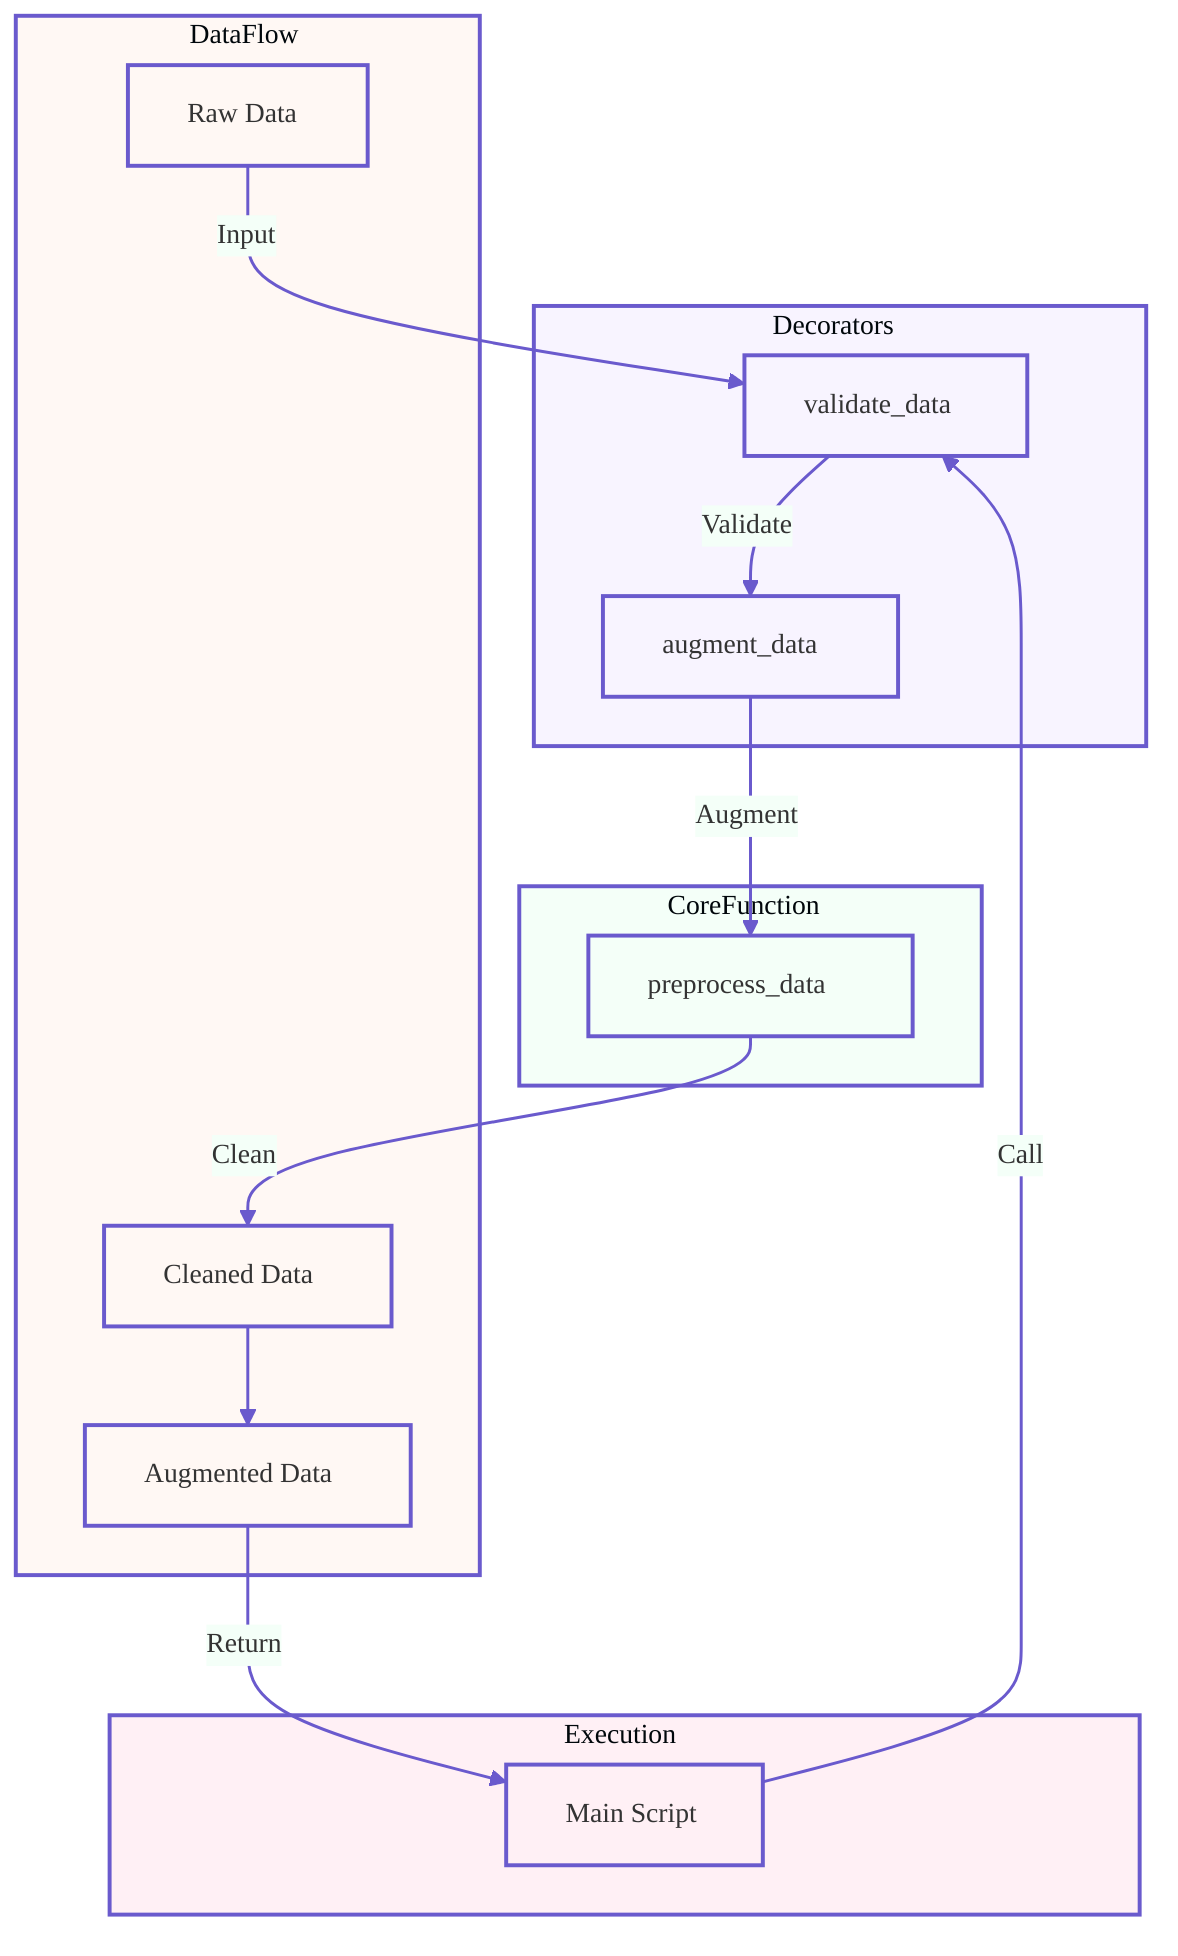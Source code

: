 %%{init: {'theme': 'base', 'themeVariables': { 
    'primaryColor': '#f8f4ff', 
    'secondaryColor': '#f4fff8', 
    'tertiaryColor': '#fff8f4', 
    'mainBkg': '#ffffff', 
    'nodeBorder': '#6a5acd', 
    'clusterBkg': '#fafafa', 
    'clusterBorder': '#6a5acd', 
    'lineColor': '#6a5acd', 
    'fontFamily': 'Helvetica, Arial, sans-serif', 
    'fontSize': '14px' 
}}}%%

flowchart TB
    subgraph Decorators
        style Decorators fill:#f8f4ff,stroke:#6a5acd,stroke-width:2px
        VD["validate_data"]
        AD["augment_data"]
    end

    subgraph CoreFunction
        style CoreFunction fill:#f4fff8,stroke:#6a5acd,stroke-width:2px
        PD["preprocess_data"]
    end

    subgraph DataFlow
        style DataFlow fill:#fff8f4,stroke:#6a5acd,stroke-width:2px
        RD["Raw Data"]
        VD -->|"Validate"| AD
        AD -->|"Augment"| PD
        PD -->|"Clean"| CD["Cleaned Data"]
        CD --> AUD["Augmented Data"]
    end

    subgraph Execution
        style Execution fill:#fff0f5,stroke:#6a5acd,stroke-width:2px
        MS["Main Script"]
        MS -->|"Call"| VD
        AUD -->|"Return"| MS
    end

    RD -->|"Input"| VD
    
    classDef decorator fill:#f8f4ff,stroke:#6a5acd,stroke-width:2px
    classDef core fill:#f4fff8,stroke:#6a5acd,stroke-width:2px
    classDef data fill:#fff8f4,stroke:#6a5acd,stroke-width:2px
    classDef execution fill:#fff0f5,stroke:#6a5acd,stroke-width:2px

    class VD,AD decorator
    class PD core
    class RD,CD,AUD data
    class MS execution

    linkStyle default stroke:#6a5acd,stroke-width:1.5px